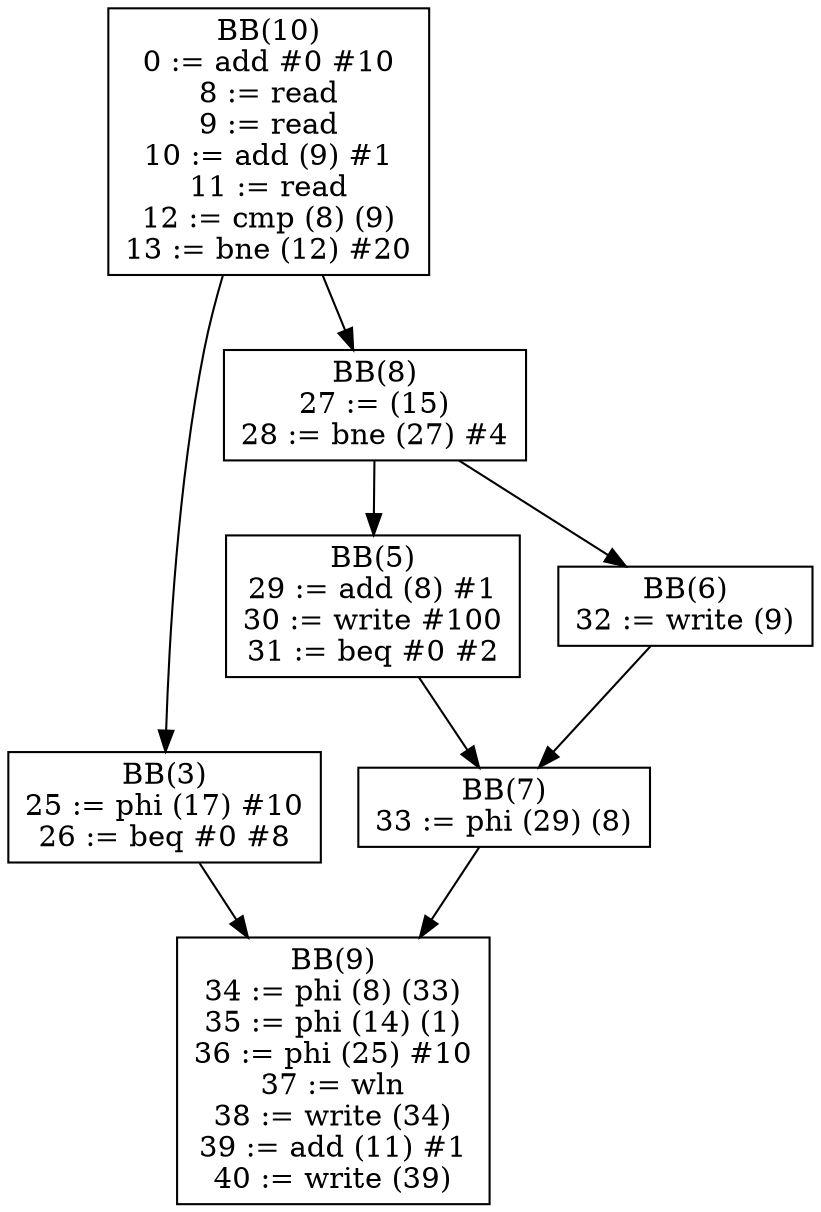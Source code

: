 digraph G {
bb10[shape = box, label = "BB(10)\n" + "0 := add #0 #10\n" + "8 := read\n" + "9 := read\n" + "10 := add (9) #1\n" + "11 := read\n" + "12 := cmp (8) (9)\n" + "13 := bne (12) #20\n"];
bb3[shape = box, label = "BB(3)\n" + "25 := phi (17) #10\n" + "26 := beq #0 #8\n"];
bb8[shape = box, label = "BB(8)\n" + "27 := (15)\n" + "28 := bne (27) #4\n"];
bb9[shape = box, label = "BB(9)\n" + "34 := phi (8) (33)\n" + "35 := phi (14) (1)\n" + "36 := phi (25) #10\n" + "37 := wln\n" + "38 := write (34)\n" + "39 := add (11) #1\n" + "40 := write (39)\n"];
bb5[shape = box, label = "BB(5)\n" + "29 := add (8) #1\n" + "30 := write #100\n" + "31 := beq #0 #2\n"];
bb6[shape = box, label = "BB(6)\n" + "32 := write (9)\n"];
bb7[shape = box, label = "BB(7)\n" + "33 := phi (29) (8)\n"];
bb10 -> bb3;
bb10 -> bb8;
bb3 -> bb9;
bb8 -> bb5;
bb8 -> bb6;
bb5 -> bb7;
bb6 -> bb7;
bb7 -> bb9;
}
